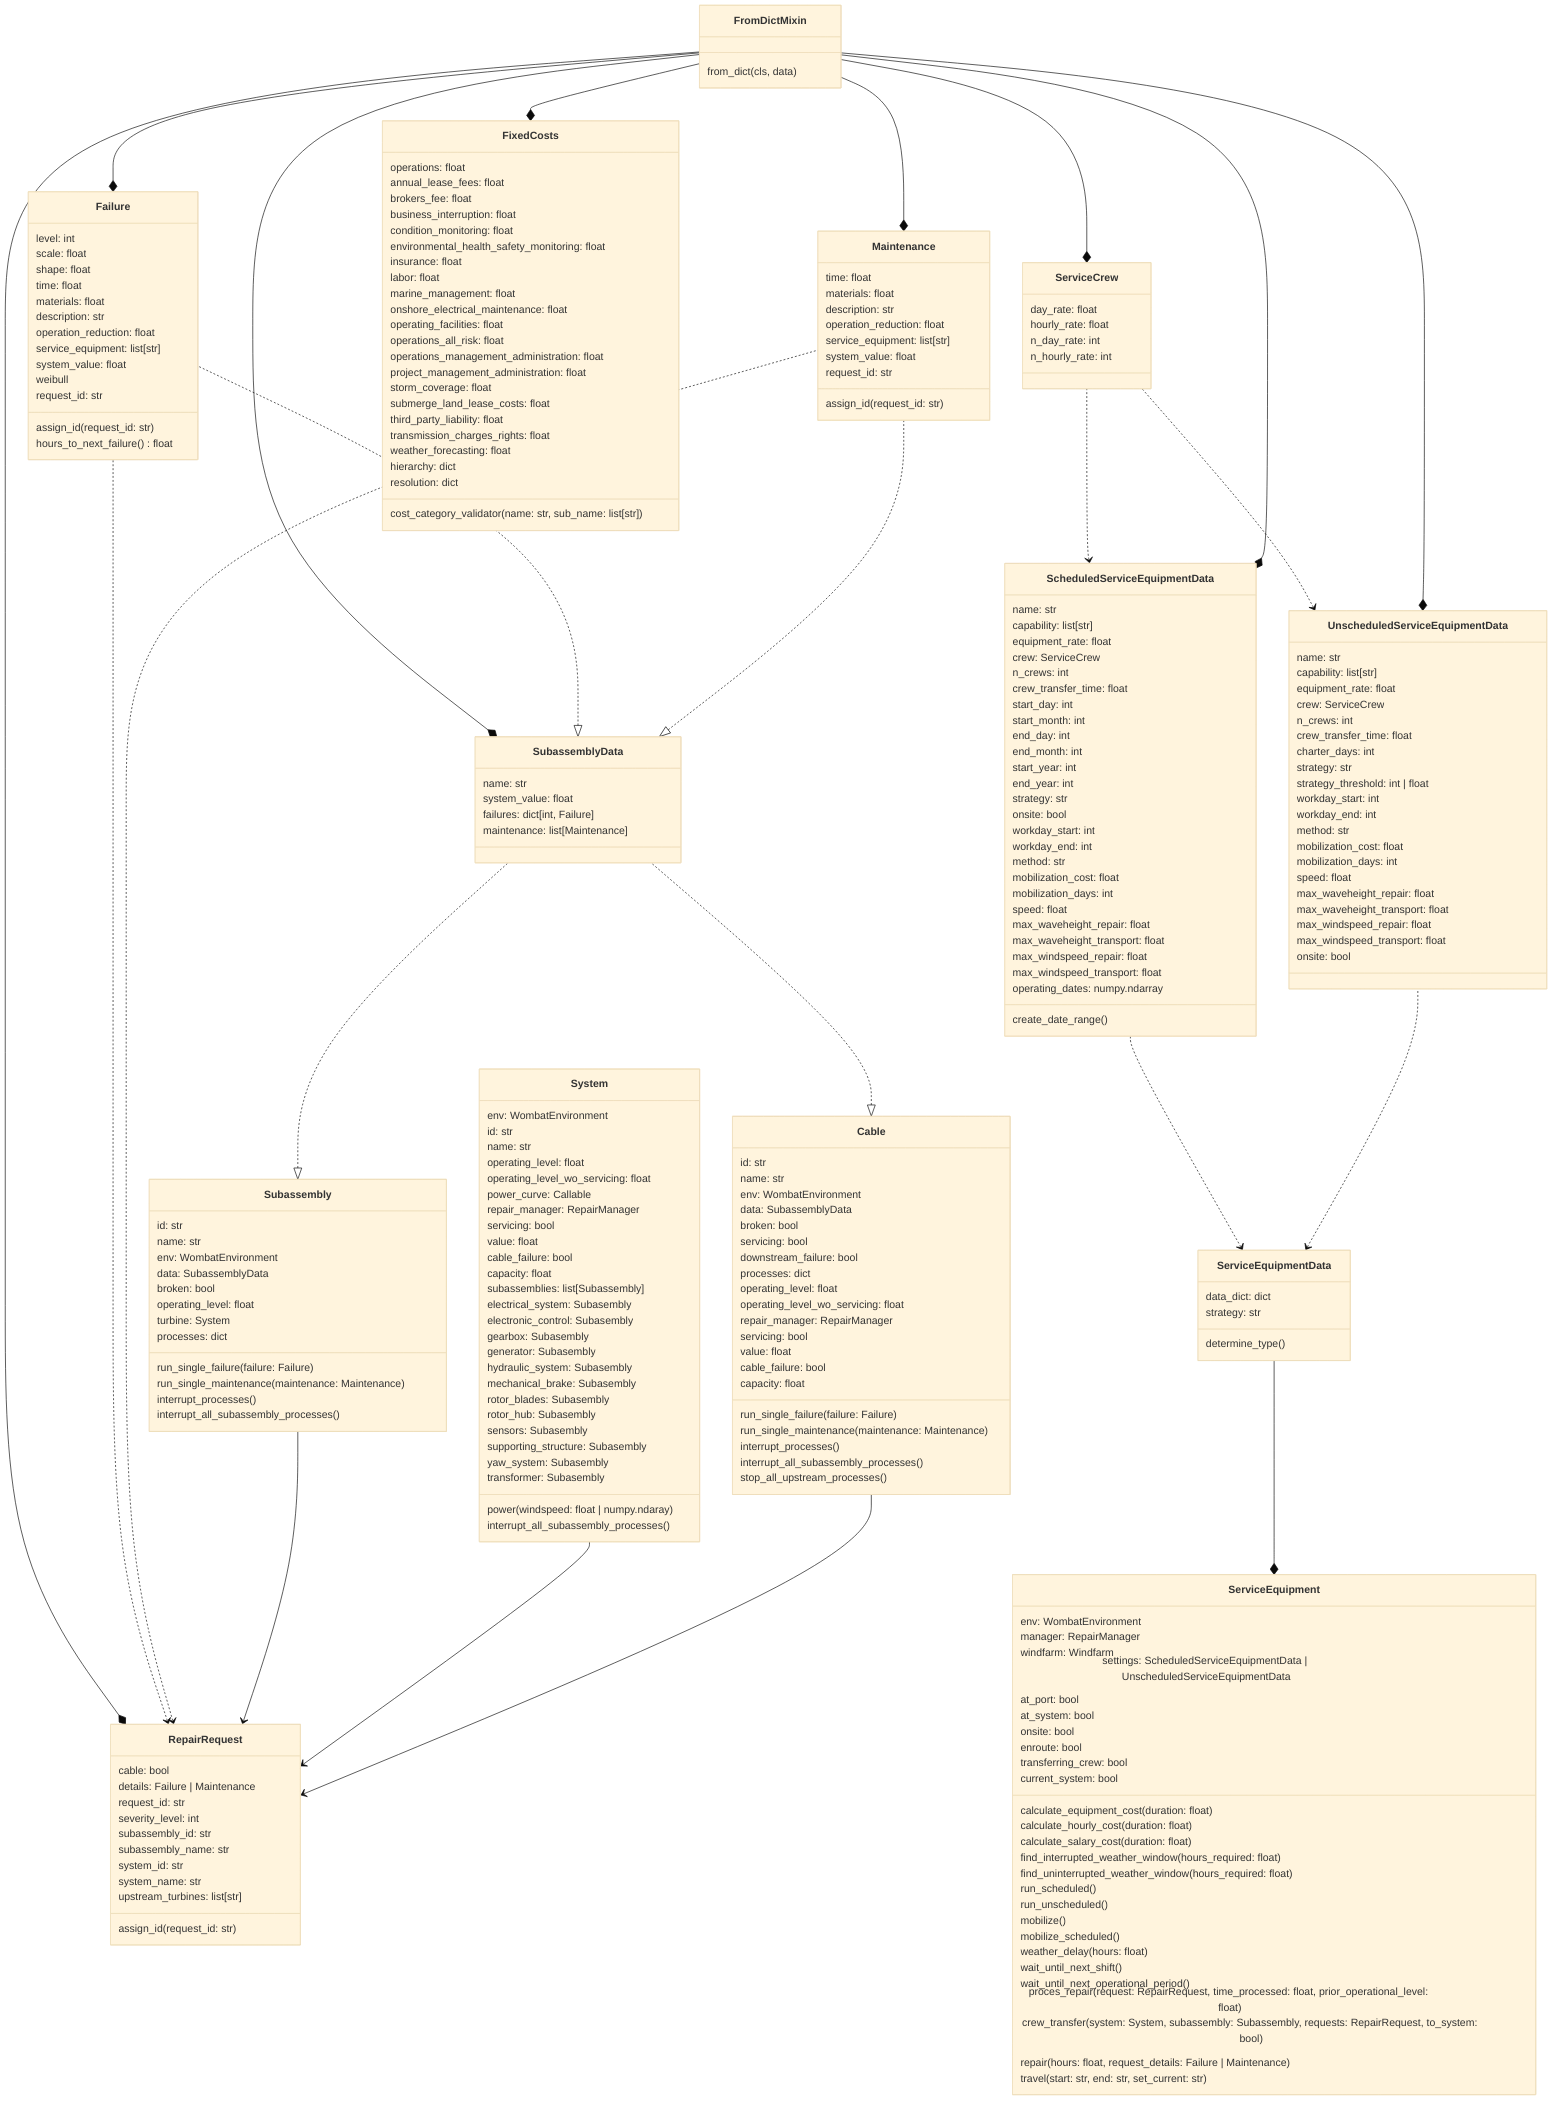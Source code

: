 %%{init: {'theme':'base'}}%%
classDiagram
    direction BT
    class FromDictMixin{
        from_dict(cls, data)
    }
    class Failure{
        level: int
        scale: float
        shape: float
        time: float
        materials: float
        description: str
        operation_reduction: float
        service_equipment: list[str]
        system_value: float
        weibull
        request_id: str
        assign_id(request_id: str)
        hours_to_next_failure() float
    }
    class Maintenance{
        time: float
        materials: float
        description: str
        operation_reduction: float
        service_equipment: list[str]
        system_value: float
        request_id: str
        assign_id(request_id: str)
    }
    class RepairRequest{
        cable: bool
        details: Failure | Maintenance
        request_id: str
        severity_level: int
        subassembly_id: str
        subassembly_name: str
        system_id: str
        system_name: str
        upstream_turbines: list[str]
        assign_id(request_id: str)
    }
    class ServiceEquipmentData{
        data_dict: dict
        strategy: str
        determine_type()
    }
    class ServiceCrew{
        day_rate: float
        hourly_rate: float
        n_day_rate: int
        n_hourly_rate: int
    }
    class ScheduledServiceEquipmentData{
        name: str
        capability: list[str]
        equipment_rate: float
        crew: ServiceCrew
        n_crews: int
        crew_transfer_time: float
        start_day: int
        start_month: int
        end_day: int
        end_month: int
        start_year: int
        end_year: int
        strategy: str
        onsite: bool
        workday_start: int
        workday_end: int
        method: str
        mobilization_cost: float
        mobilization_days: int
        speed: float
        max_waveheight_repair: float
        max_waveheight_transport: float
        max_windspeed_repair: float
        max_windspeed_transport: float
        operating_dates: numpy.ndarray
        create_date_range()
    }
    class UnscheduledServiceEquipmentData{
        name: str
        capability: list[str]
        equipment_rate: float
        crew: ServiceCrew
        n_crews: int
        crew_transfer_time: float
        charter_days: int
        strategy: str
        strategy_threshold: int | float
        workday_start: int
        workday_end: int
        method: str
        mobilization_cost: float
        mobilization_days: int
        speed: float
        max_waveheight_repair: float
        max_waveheight_transport: float
        max_windspeed_repair: float
        max_windspeed_transport: float
        onsite: bool
    }
    class SubassemblyData{
        name: str
        system_value: float
        failures: dict[int, Failure]
        maintenance: list[Maintenance]
    }
    class FixedCosts{
        operations: float
        annual_lease_fees: float
        brokers_fee: float
        business_interruption: float
        condition_monitoring: float
        environmental_health_safety_monitoring: float
        insurance: float
        labor: float
        marine_management: float
        onshore_electrical_maintenance: float
        operating_facilities: float
        operations_all_risk: float
        operations_management_administration: float
        project_management_administration: float
        storm_coverage: float
        submerge_land_lease_costs: float
        third_party_liability: float
        transmission_charges_rights: float
        weather_forecasting: float
        hierarchy: dict
        resolution: dict
        cost_category_validator(name: str, sub_name: list[str])
    }

    class ServiceEquipment{
        env: WombatEnvironment
        manager: RepairManager
        windfarm: Windfarm
        settings: ScheduledServiceEquipmentData | UnscheduledServiceEquipmentData
        at_port: bool
        at_system: bool
        onsite: bool
        enroute: bool
        transferring_crew: bool
        current_system: bool
        calculate_equipment_cost(duration: float)
        calculate_hourly_cost(duration: float)
        calculate_salary_cost(duration: float)
        find_interrupted_weather_window(hours_required: float)
        find_uninterrupted_weather_window(hours_required: float)
        run_scheduled()
        run_unscheduled()
        mobilize()
        mobilize_scheduled()
        weather_delay(hours: float)
        wait_until_next_shift()
        wait_until_next_operational_period()
        proces_repair(request: RepairRequest, time_processed: float, prior_operational_level: float)
        crew_transfer(system: System, subassembly: Subassembly, requests: RepairRequest, to_system: bool)
        repair(hours: float, request_details: Failure | Maintenance)
        travel(start: str, end: str, set_current: str)
    }

    class System{
        env: WombatEnvironment
        id: str
        name: str
        operating_level: float
        operating_level_wo_servicing: float
        power_curve: Callable
        repair_manager: RepairManager
        servicing: bool
        value: float
        cable_failure: bool
        capacity: float
        subassemblies: list[Subassembly]
        electrical_system: Subasembly
        electronic_control: Subasembly
        gearbox: Subasembly
        generator: Subasembly
        hydraulic_system: Subasembly
        mechanical_brake: Subasembly
        rotor_blades: Subasembly
        rotor_hub: Subasembly
        sensors: Subasembly
        supporting_structure: Subasembly
        yaw_system: Subasembly
        transformer: Subasembly
        power(windspeed: float | numpy.ndaray)
        interrupt_all_subassembly_processes()
    }
    class Subassembly{
        id: str
        name: str
        env: WombatEnvironment
        data: SubassemblyData
        broken: bool
        operating_level: float
        turbine: System
        processes: dict
        run_single_failure(failure: Failure)
        run_single_maintenance(maintenance: Maintenance)
        interrupt_processes()
        interrupt_all_subassembly_processes()
    }
    class Cable{
        id: str
        name: str
        env: WombatEnvironment
        data: SubassemblyData
        broken: bool
        servicing: bool
        downstream_failure: bool
        processes: dict
        operating_level: float
        operating_level_wo_servicing: float
        repair_manager: RepairManager
        servicing: bool
        value: float
        cable_failure: bool
        capacity: float
        run_single_failure(failure: Failure)
        run_single_maintenance(maintenance: Maintenance)
        interrupt_processes()
        interrupt_all_subassembly_processes()
        stop_all_upstream_processes()
    }

    ScheduledServiceEquipmentData <.. ServiceCrew
    UnscheduledServiceEquipmentData <.. ServiceCrew
    ServiceEquipmentData <.. ScheduledServiceEquipmentData
    ServiceEquipmentData <.. UnscheduledServiceEquipmentData

    FixedCosts *-- FromDictMixin
    Failure *-- FromDictMixin
    Maintenance *-- FromDictMixin
    RepairRequest *-- FromDictMixin
    ServiceCrew *-- FromDictMixin
    ScheduledServiceEquipmentData *-- FromDictMixin
    UnscheduledServiceEquipmentData *-- FromDictMixin
    SubassemblyData *-- FromDictMixin

    ServiceEquipment *-- ServiceEquipmentData

    RepairRequest <.. Failure
    RepairRequest <.. Maintenance

    RepairRequest <-- Subassembly
    RepairRequest <-- System
    RepairRequest <-- Cable

    SubassemblyData <|.. Failure
    SubassemblyData <|.. Maintenance
    Cable <|.. SubassemblyData
    Subassembly <|.. SubassemblyData


    %% mmdc -i data_classes.mmd -o data_classes.svg
    %% mmdc -i data_classes.mmd -o data_classes.png -w 2400 -b transparent